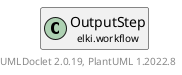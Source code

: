 @startuml
    remove .*\.(Instance|Par|Parameterizer|Factory)$
    set namespaceSeparator none
    hide empty fields
    hide empty methods

    class "<size:14>OutputStep.Par\n<size:10>elki.workflow" as elki.workflow.OutputStep.Par [[OutputStep.Par.html]] {
        -resulthandlers: List<? extends ResultHandler>
        {static} +RESULT_HANDLER_ID: OptionID
        {static} +OUTPUT_ID: OptionID
        +configure(Parameterization): void
        +make(): OutputStep
    }

    interface "<size:14>Parameterizer\n<size:10>elki.utilities.optionhandling" as elki.utilities.optionhandling.Parameterizer [[../utilities/optionhandling/Parameterizer.html]] {
        {abstract} +make(): Object
    }
    class "<size:14>OutputStep\n<size:10>elki.workflow" as elki.workflow.OutputStep [[OutputStep.html]]

    elki.utilities.optionhandling.Parameterizer <|.. elki.workflow.OutputStep.Par
    elki.workflow.OutputStep +-- elki.workflow.OutputStep.Par

    center footer UMLDoclet 2.0.19, PlantUML 1.2022.8
@enduml
